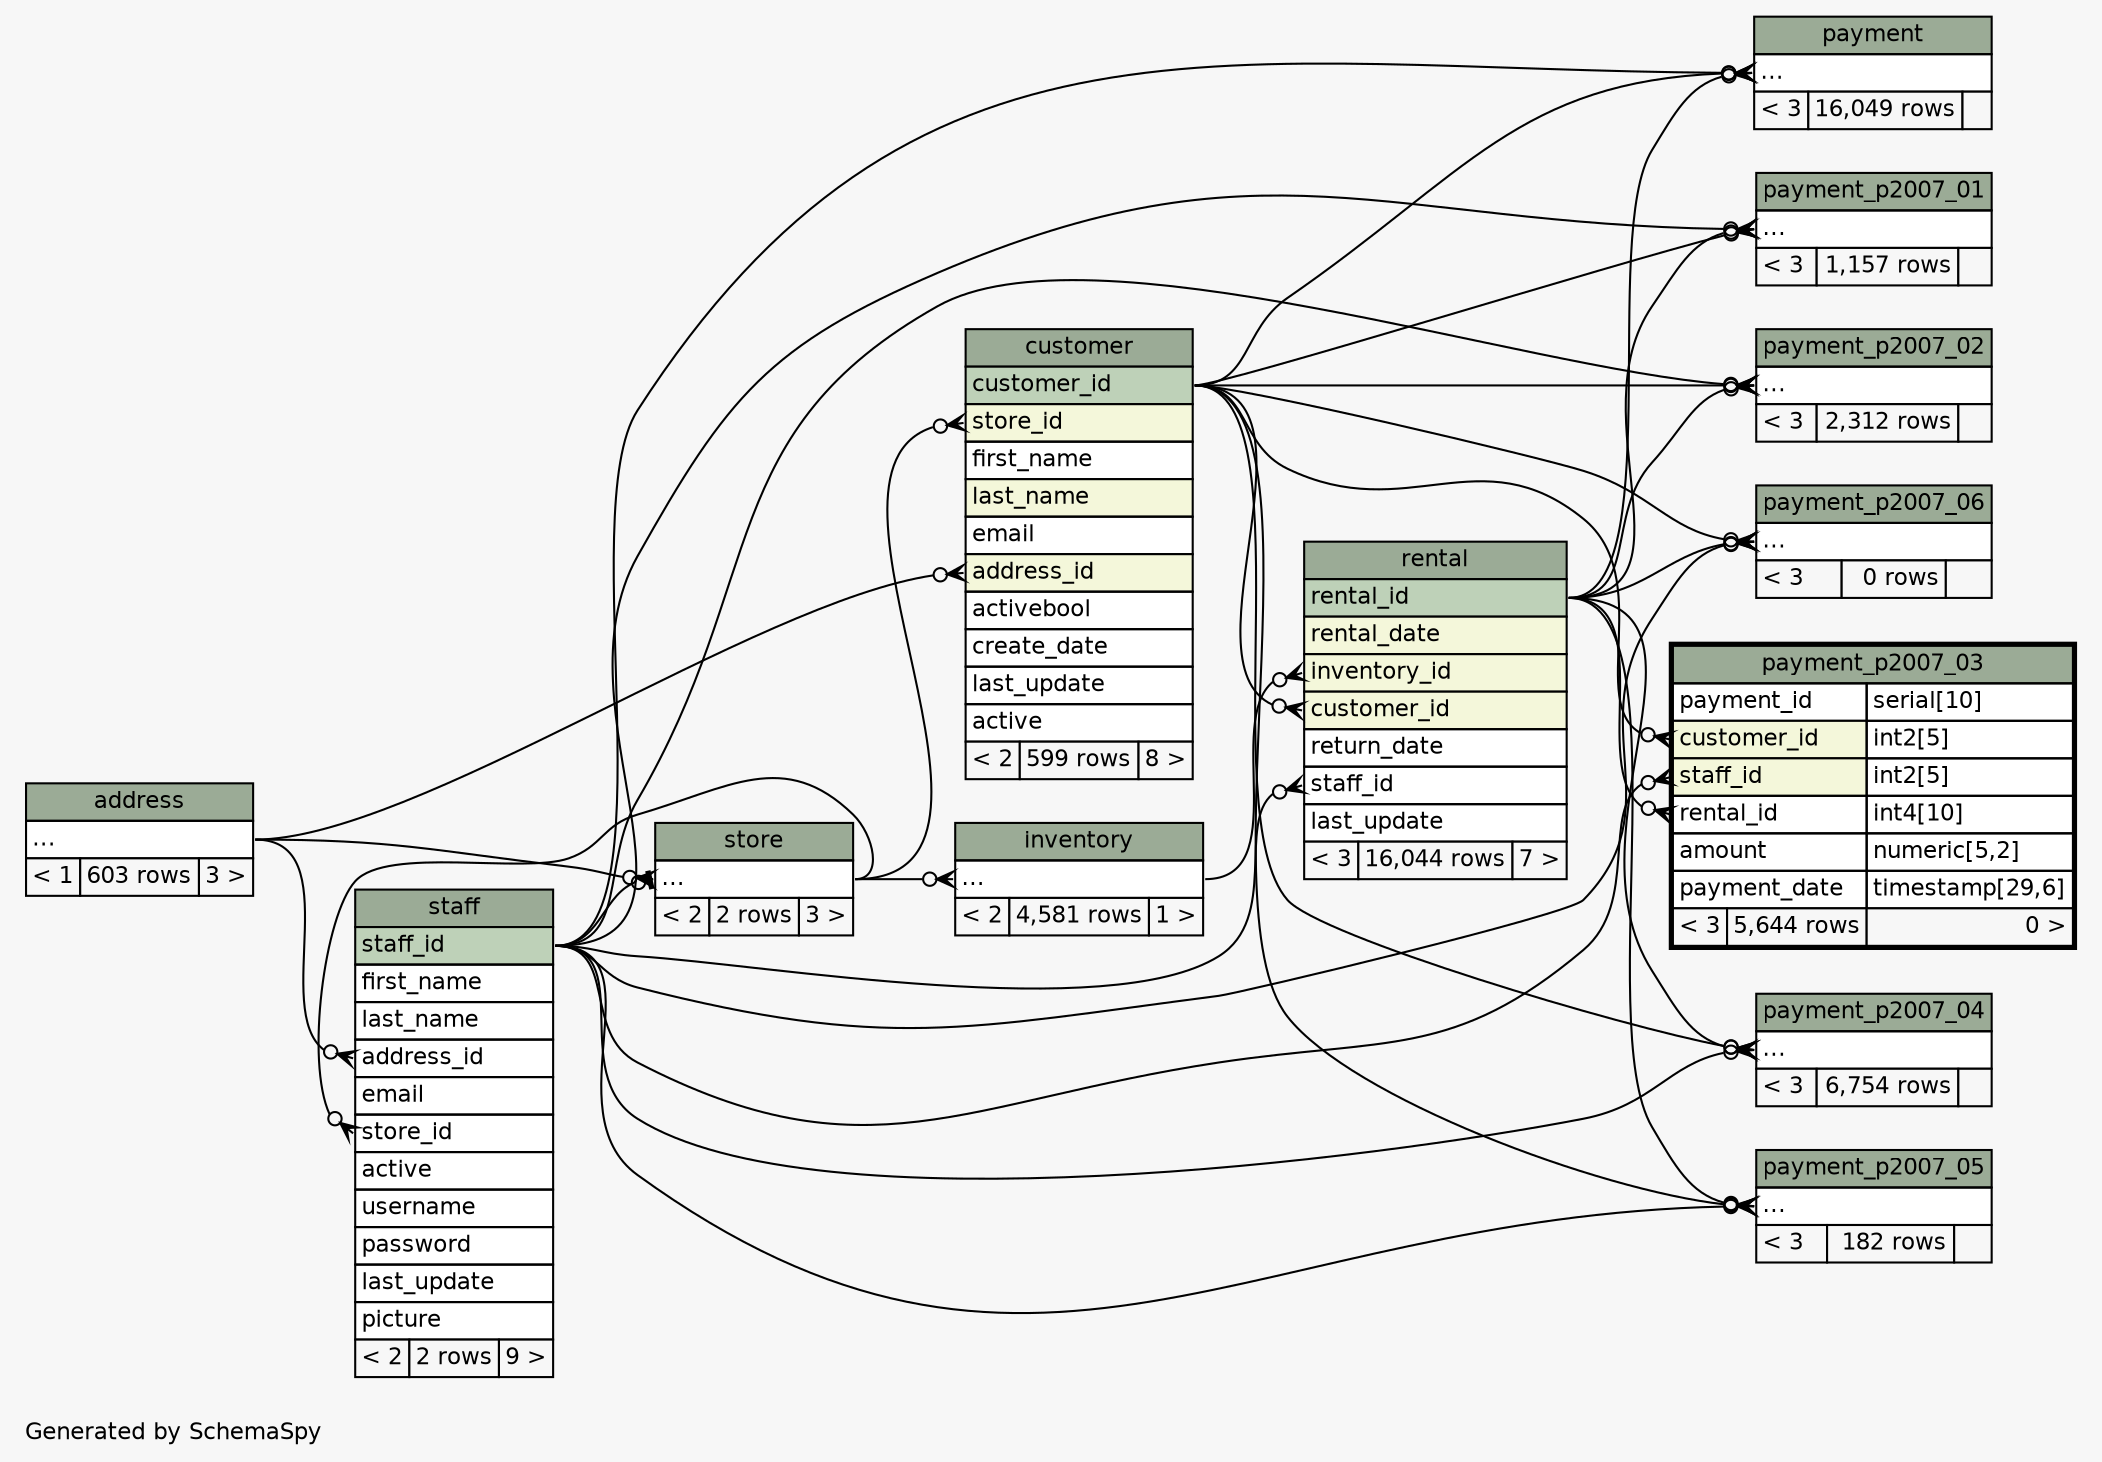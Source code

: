 // dot 2.26.3 on Linux 3.0.0-19-generic
// SchemaSpy rev 590
digraph "twoDegreesRelationshipsDiagram" {
  graph [
    rankdir="RL"
    bgcolor="#f7f7f7"
    label="\nGenerated by SchemaSpy"
    labeljust="l"
    nodesep="0.18"
    ranksep="0.46"
    fontname="Helvetica"
    fontsize="11"
  ];
  node [
    fontname="Helvetica"
    fontsize="11"
    shape="plaintext"
  ];
  edge [
    arrowsize="0.8"
  ];
  "customer":"address_id":w -> "address":"elipses":e [arrowhead=none dir=back arrowtail=crowodot];
  "customer":"store_id":w -> "store":"elipses":e [arrowhead=none dir=back arrowtail=crowodot];
  "inventory":"elipses":w -> "store":"elipses":e [arrowhead=none dir=back arrowtail=crowodot];
  "payment":"elipses":w -> "customer":"customer_id":e [arrowhead=none dir=back arrowtail=crowodot];
  "payment":"elipses":w -> "rental":"rental_id":e [arrowhead=none dir=back arrowtail=crowodot];
  "payment":"elipses":w -> "staff":"staff_id":e [arrowhead=none dir=back arrowtail=crowodot];
  "payment_p2007_01":"elipses":w -> "customer":"customer_id":e [arrowhead=none dir=back arrowtail=crowodot];
  "payment_p2007_01":"elipses":w -> "rental":"rental_id":e [arrowhead=none dir=back arrowtail=crowodot];
  "payment_p2007_01":"elipses":w -> "staff":"staff_id":e [arrowhead=none dir=back arrowtail=crowodot];
  "payment_p2007_02":"elipses":w -> "customer":"customer_id":e [arrowhead=none dir=back arrowtail=crowodot];
  "payment_p2007_02":"elipses":w -> "rental":"rental_id":e [arrowhead=none dir=back arrowtail=crowodot];
  "payment_p2007_02":"elipses":w -> "staff":"staff_id":e [arrowhead=none dir=back arrowtail=crowodot];
  "payment_p2007_03":"customer_id":w -> "customer":"customer_id":e [arrowhead=none dir=back arrowtail=crowodot];
  "payment_p2007_03":"rental_id":w -> "rental":"rental_id":e [arrowhead=none dir=back arrowtail=crowodot];
  "payment_p2007_03":"staff_id":w -> "staff":"staff_id":e [arrowhead=none dir=back arrowtail=crowodot];
  "payment_p2007_04":"elipses":w -> "customer":"customer_id":e [arrowhead=none dir=back arrowtail=crowodot];
  "payment_p2007_04":"elipses":w -> "rental":"rental_id":e [arrowhead=none dir=back arrowtail=crowodot];
  "payment_p2007_04":"elipses":w -> "staff":"staff_id":e [arrowhead=none dir=back arrowtail=crowodot];
  "payment_p2007_05":"elipses":w -> "customer":"customer_id":e [arrowhead=none dir=back arrowtail=crowodot];
  "payment_p2007_05":"elipses":w -> "rental":"rental_id":e [arrowhead=none dir=back arrowtail=crowodot];
  "payment_p2007_05":"elipses":w -> "staff":"staff_id":e [arrowhead=none dir=back arrowtail=crowodot];
  "payment_p2007_06":"elipses":w -> "customer":"customer_id":e [arrowhead=none dir=back arrowtail=crowodot];
  "payment_p2007_06":"elipses":w -> "rental":"rental_id":e [arrowhead=none dir=back arrowtail=crowodot];
  "payment_p2007_06":"elipses":w -> "staff":"staff_id":e [arrowhead=none dir=back arrowtail=crowodot];
  "rental":"customer_id":w -> "customer":"customer_id":e [arrowhead=none dir=back arrowtail=crowodot];
  "rental":"inventory_id":w -> "inventory":"elipses":e [arrowhead=none dir=back arrowtail=crowodot];
  "rental":"staff_id":w -> "staff":"staff_id":e [arrowhead=none dir=back arrowtail=crowodot];
  "staff":"address_id":w -> "address":"elipses":e [arrowhead=none dir=back arrowtail=crowodot];
  "staff":"store_id":w -> "store":"elipses":e [arrowhead=none dir=back arrowtail=crowodot];
  "store":"elipses":w -> "address":"elipses":e [arrowhead=none dir=back arrowtail=crowodot];
  "store":"elipses":w -> "staff":"staff_id":e [arrowhead=none dir=back arrowtail=teeodot];
  "address" [
    label=<
    <TABLE BORDER="0" CELLBORDER="1" CELLSPACING="0" BGCOLOR="#ffffff">
      <TR><TD COLSPAN="3" BGCOLOR="#9bab96" ALIGN="CENTER">address</TD></TR>
      <TR><TD PORT="elipses" COLSPAN="3" ALIGN="LEFT">...</TD></TR>
      <TR><TD ALIGN="LEFT" BGCOLOR="#f7f7f7">&lt; 1</TD><TD ALIGN="RIGHT" BGCOLOR="#f7f7f7">603 rows</TD><TD ALIGN="RIGHT" BGCOLOR="#f7f7f7">3 &gt;</TD></TR>
    </TABLE>>
    URL="address.html"
    tooltip="address"
  ];
  "customer" [
    label=<
    <TABLE BORDER="0" CELLBORDER="1" CELLSPACING="0" BGCOLOR="#ffffff">
      <TR><TD COLSPAN="3" BGCOLOR="#9bab96" ALIGN="CENTER">customer</TD></TR>
      <TR><TD PORT="customer_id" COLSPAN="3" BGCOLOR="#bed1b8" ALIGN="LEFT">customer_id</TD></TR>
      <TR><TD PORT="store_id" COLSPAN="3" BGCOLOR="#f4f7da" ALIGN="LEFT">store_id</TD></TR>
      <TR><TD PORT="first_name" COLSPAN="3" ALIGN="LEFT">first_name</TD></TR>
      <TR><TD PORT="last_name" COLSPAN="3" BGCOLOR="#f4f7da" ALIGN="LEFT">last_name</TD></TR>
      <TR><TD PORT="email" COLSPAN="3" ALIGN="LEFT">email</TD></TR>
      <TR><TD PORT="address_id" COLSPAN="3" BGCOLOR="#f4f7da" ALIGN="LEFT">address_id</TD></TR>
      <TR><TD PORT="activebool" COLSPAN="3" ALIGN="LEFT">activebool</TD></TR>
      <TR><TD PORT="create_date" COLSPAN="3" ALIGN="LEFT">create_date</TD></TR>
      <TR><TD PORT="last_update" COLSPAN="3" ALIGN="LEFT">last_update</TD></TR>
      <TR><TD PORT="active" COLSPAN="3" ALIGN="LEFT">active</TD></TR>
      <TR><TD ALIGN="LEFT" BGCOLOR="#f7f7f7">&lt; 2</TD><TD ALIGN="RIGHT" BGCOLOR="#f7f7f7">599 rows</TD><TD ALIGN="RIGHT" BGCOLOR="#f7f7f7">8 &gt;</TD></TR>
    </TABLE>>
    URL="customer.html"
    tooltip="customer"
  ];
  "inventory" [
    label=<
    <TABLE BORDER="0" CELLBORDER="1" CELLSPACING="0" BGCOLOR="#ffffff">
      <TR><TD COLSPAN="3" BGCOLOR="#9bab96" ALIGN="CENTER">inventory</TD></TR>
      <TR><TD PORT="elipses" COLSPAN="3" ALIGN="LEFT">...</TD></TR>
      <TR><TD ALIGN="LEFT" BGCOLOR="#f7f7f7">&lt; 2</TD><TD ALIGN="RIGHT" BGCOLOR="#f7f7f7">4,581 rows</TD><TD ALIGN="RIGHT" BGCOLOR="#f7f7f7">1 &gt;</TD></TR>
    </TABLE>>
    URL="inventory.html"
    tooltip="inventory"
  ];
  "payment" [
    label=<
    <TABLE BORDER="0" CELLBORDER="1" CELLSPACING="0" BGCOLOR="#ffffff">
      <TR><TD COLSPAN="3" BGCOLOR="#9bab96" ALIGN="CENTER">payment</TD></TR>
      <TR><TD PORT="elipses" COLSPAN="3" ALIGN="LEFT">...</TD></TR>
      <TR><TD ALIGN="LEFT" BGCOLOR="#f7f7f7">&lt; 3</TD><TD ALIGN="RIGHT" BGCOLOR="#f7f7f7">16,049 rows</TD><TD ALIGN="RIGHT" BGCOLOR="#f7f7f7">  </TD></TR>
    </TABLE>>
    URL="payment.html"
    tooltip="payment"
  ];
  "payment_p2007_01" [
    label=<
    <TABLE BORDER="0" CELLBORDER="1" CELLSPACING="0" BGCOLOR="#ffffff">
      <TR><TD COLSPAN="3" BGCOLOR="#9bab96" ALIGN="CENTER">payment_p2007_01</TD></TR>
      <TR><TD PORT="elipses" COLSPAN="3" ALIGN="LEFT">...</TD></TR>
      <TR><TD ALIGN="LEFT" BGCOLOR="#f7f7f7">&lt; 3</TD><TD ALIGN="RIGHT" BGCOLOR="#f7f7f7">1,157 rows</TD><TD ALIGN="RIGHT" BGCOLOR="#f7f7f7">  </TD></TR>
    </TABLE>>
    URL="payment_p2007_01.html"
    tooltip="payment_p2007_01"
  ];
  "payment_p2007_02" [
    label=<
    <TABLE BORDER="0" CELLBORDER="1" CELLSPACING="0" BGCOLOR="#ffffff">
      <TR><TD COLSPAN="3" BGCOLOR="#9bab96" ALIGN="CENTER">payment_p2007_02</TD></TR>
      <TR><TD PORT="elipses" COLSPAN="3" ALIGN="LEFT">...</TD></TR>
      <TR><TD ALIGN="LEFT" BGCOLOR="#f7f7f7">&lt; 3</TD><TD ALIGN="RIGHT" BGCOLOR="#f7f7f7">2,312 rows</TD><TD ALIGN="RIGHT" BGCOLOR="#f7f7f7">  </TD></TR>
    </TABLE>>
    URL="payment_p2007_02.html"
    tooltip="payment_p2007_02"
  ];
  "payment_p2007_03" [
    label=<
    <TABLE BORDER="2" CELLBORDER="1" CELLSPACING="0" BGCOLOR="#ffffff">
      <TR><TD COLSPAN="3" BGCOLOR="#9bab96" ALIGN="CENTER">payment_p2007_03</TD></TR>
      <TR><TD PORT="payment_id" COLSPAN="2" ALIGN="LEFT">payment_id</TD><TD PORT="payment_id.type" ALIGN="LEFT">serial[10]</TD></TR>
      <TR><TD PORT="customer_id" COLSPAN="2" BGCOLOR="#f4f7da" ALIGN="LEFT">customer_id</TD><TD PORT="customer_id.type" ALIGN="LEFT">int2[5]</TD></TR>
      <TR><TD PORT="staff_id" COLSPAN="2" BGCOLOR="#f4f7da" ALIGN="LEFT">staff_id</TD><TD PORT="staff_id.type" ALIGN="LEFT">int2[5]</TD></TR>
      <TR><TD PORT="rental_id" COLSPAN="2" ALIGN="LEFT">rental_id</TD><TD PORT="rental_id.type" ALIGN="LEFT">int4[10]</TD></TR>
      <TR><TD PORT="amount" COLSPAN="2" ALIGN="LEFT">amount</TD><TD PORT="amount.type" ALIGN="LEFT">numeric[5,2]</TD></TR>
      <TR><TD PORT="payment_date" COLSPAN="2" ALIGN="LEFT">payment_date</TD><TD PORT="payment_date.type" ALIGN="LEFT">timestamp[29,6]</TD></TR>
      <TR><TD ALIGN="LEFT" BGCOLOR="#f7f7f7">&lt; 3</TD><TD ALIGN="RIGHT" BGCOLOR="#f7f7f7">5,644 rows</TD><TD ALIGN="RIGHT" BGCOLOR="#f7f7f7">0 &gt;</TD></TR>
    </TABLE>>
    URL="payment_p2007_03.html"
    tooltip="payment_p2007_03"
  ];
  "payment_p2007_04" [
    label=<
    <TABLE BORDER="0" CELLBORDER="1" CELLSPACING="0" BGCOLOR="#ffffff">
      <TR><TD COLSPAN="3" BGCOLOR="#9bab96" ALIGN="CENTER">payment_p2007_04</TD></TR>
      <TR><TD PORT="elipses" COLSPAN="3" ALIGN="LEFT">...</TD></TR>
      <TR><TD ALIGN="LEFT" BGCOLOR="#f7f7f7">&lt; 3</TD><TD ALIGN="RIGHT" BGCOLOR="#f7f7f7">6,754 rows</TD><TD ALIGN="RIGHT" BGCOLOR="#f7f7f7">  </TD></TR>
    </TABLE>>
    URL="payment_p2007_04.html"
    tooltip="payment_p2007_04"
  ];
  "payment_p2007_05" [
    label=<
    <TABLE BORDER="0" CELLBORDER="1" CELLSPACING="0" BGCOLOR="#ffffff">
      <TR><TD COLSPAN="3" BGCOLOR="#9bab96" ALIGN="CENTER">payment_p2007_05</TD></TR>
      <TR><TD PORT="elipses" COLSPAN="3" ALIGN="LEFT">...</TD></TR>
      <TR><TD ALIGN="LEFT" BGCOLOR="#f7f7f7">&lt; 3</TD><TD ALIGN="RIGHT" BGCOLOR="#f7f7f7">182 rows</TD><TD ALIGN="RIGHT" BGCOLOR="#f7f7f7">  </TD></TR>
    </TABLE>>
    URL="payment_p2007_05.html"
    tooltip="payment_p2007_05"
  ];
  "payment_p2007_06" [
    label=<
    <TABLE BORDER="0" CELLBORDER="1" CELLSPACING="0" BGCOLOR="#ffffff">
      <TR><TD COLSPAN="3" BGCOLOR="#9bab96" ALIGN="CENTER">payment_p2007_06</TD></TR>
      <TR><TD PORT="elipses" COLSPAN="3" ALIGN="LEFT">...</TD></TR>
      <TR><TD ALIGN="LEFT" BGCOLOR="#f7f7f7">&lt; 3</TD><TD ALIGN="RIGHT" BGCOLOR="#f7f7f7">0 rows</TD><TD ALIGN="RIGHT" BGCOLOR="#f7f7f7">  </TD></TR>
    </TABLE>>
    URL="payment_p2007_06.html"
    tooltip="payment_p2007_06"
  ];
  "rental" [
    label=<
    <TABLE BORDER="0" CELLBORDER="1" CELLSPACING="0" BGCOLOR="#ffffff">
      <TR><TD COLSPAN="3" BGCOLOR="#9bab96" ALIGN="CENTER">rental</TD></TR>
      <TR><TD PORT="rental_id" COLSPAN="3" BGCOLOR="#bed1b8" ALIGN="LEFT">rental_id</TD></TR>
      <TR><TD PORT="rental_date" COLSPAN="3" BGCOLOR="#f4f7da" ALIGN="LEFT">rental_date</TD></TR>
      <TR><TD PORT="inventory_id" COLSPAN="3" BGCOLOR="#f4f7da" ALIGN="LEFT">inventory_id</TD></TR>
      <TR><TD PORT="customer_id" COLSPAN="3" BGCOLOR="#f4f7da" ALIGN="LEFT">customer_id</TD></TR>
      <TR><TD PORT="return_date" COLSPAN="3" ALIGN="LEFT">return_date</TD></TR>
      <TR><TD PORT="staff_id" COLSPAN="3" ALIGN="LEFT">staff_id</TD></TR>
      <TR><TD PORT="last_update" COLSPAN="3" ALIGN="LEFT">last_update</TD></TR>
      <TR><TD ALIGN="LEFT" BGCOLOR="#f7f7f7">&lt; 3</TD><TD ALIGN="RIGHT" BGCOLOR="#f7f7f7">16,044 rows</TD><TD ALIGN="RIGHT" BGCOLOR="#f7f7f7">7 &gt;</TD></TR>
    </TABLE>>
    URL="rental.html"
    tooltip="rental"
  ];
  "staff" [
    label=<
    <TABLE BORDER="0" CELLBORDER="1" CELLSPACING="0" BGCOLOR="#ffffff">
      <TR><TD COLSPAN="3" BGCOLOR="#9bab96" ALIGN="CENTER">staff</TD></TR>
      <TR><TD PORT="staff_id" COLSPAN="3" BGCOLOR="#bed1b8" ALIGN="LEFT">staff_id</TD></TR>
      <TR><TD PORT="first_name" COLSPAN="3" ALIGN="LEFT">first_name</TD></TR>
      <TR><TD PORT="last_name" COLSPAN="3" ALIGN="LEFT">last_name</TD></TR>
      <TR><TD PORT="address_id" COLSPAN="3" ALIGN="LEFT">address_id</TD></TR>
      <TR><TD PORT="email" COLSPAN="3" ALIGN="LEFT">email</TD></TR>
      <TR><TD PORT="store_id" COLSPAN="3" ALIGN="LEFT">store_id</TD></TR>
      <TR><TD PORT="active" COLSPAN="3" ALIGN="LEFT">active</TD></TR>
      <TR><TD PORT="username" COLSPAN="3" ALIGN="LEFT">username</TD></TR>
      <TR><TD PORT="password" COLSPAN="3" ALIGN="LEFT">password</TD></TR>
      <TR><TD PORT="last_update" COLSPAN="3" ALIGN="LEFT">last_update</TD></TR>
      <TR><TD PORT="picture" COLSPAN="3" ALIGN="LEFT">picture</TD></TR>
      <TR><TD ALIGN="LEFT" BGCOLOR="#f7f7f7">&lt; 2</TD><TD ALIGN="RIGHT" BGCOLOR="#f7f7f7">2 rows</TD><TD ALIGN="RIGHT" BGCOLOR="#f7f7f7">9 &gt;</TD></TR>
    </TABLE>>
    URL="staff.html"
    tooltip="staff"
  ];
  "store" [
    label=<
    <TABLE BORDER="0" CELLBORDER="1" CELLSPACING="0" BGCOLOR="#ffffff">
      <TR><TD COLSPAN="3" BGCOLOR="#9bab96" ALIGN="CENTER">store</TD></TR>
      <TR><TD PORT="elipses" COLSPAN="3" ALIGN="LEFT">...</TD></TR>
      <TR><TD ALIGN="LEFT" BGCOLOR="#f7f7f7">&lt; 2</TD><TD ALIGN="RIGHT" BGCOLOR="#f7f7f7">2 rows</TD><TD ALIGN="RIGHT" BGCOLOR="#f7f7f7">3 &gt;</TD></TR>
    </TABLE>>
    URL="store.html"
    tooltip="store"
  ];
}
